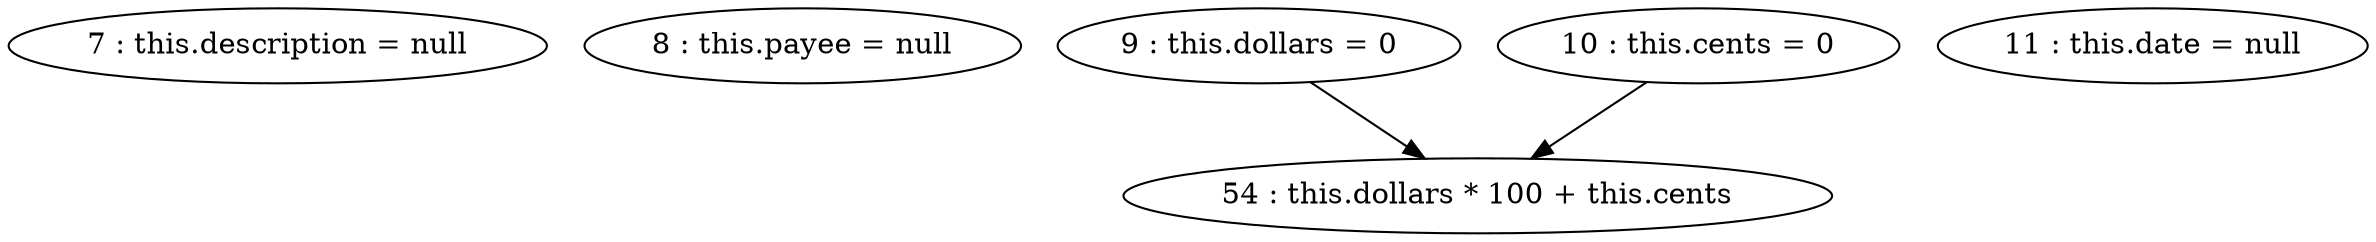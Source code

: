 digraph G {
"7 : this.description = null"
"8 : this.payee = null"
"9 : this.dollars = 0"
"9 : this.dollars = 0" -> "54 : this.dollars * 100 + this.cents"
"10 : this.cents = 0"
"10 : this.cents = 0" -> "54 : this.dollars * 100 + this.cents"
"11 : this.date = null"
"54 : this.dollars * 100 + this.cents"
}
